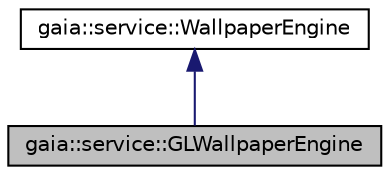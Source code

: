 digraph G
{
  edge [fontname="Helvetica",fontsize="10",labelfontname="Helvetica",labelfontsize="10"];
  node [fontname="Helvetica",fontsize="10",shape=record];
  Node1 [label="gaia::service::GLWallpaperEngine",height=0.2,width=0.4,color="black", fillcolor="grey75", style="filled" fontcolor="black"];
  Node2 -> Node1 [dir=back,color="midnightblue",fontsize="10",style="solid",fontname="Helvetica"];
  Node2 [label="gaia::service::WallpaperEngine",height=0.2,width=0.4,color="black", fillcolor="white", style="filled",URL="$df/dc3/classgaia_1_1service_1_1_wallpaper_engine.html",tooltip="The actual implementation of a wallpaper."];
}
